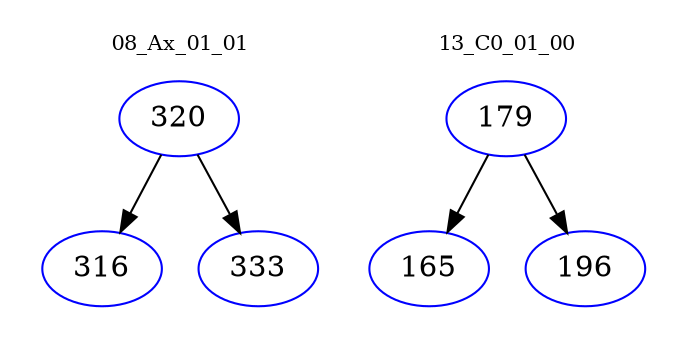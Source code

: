 digraph{
subgraph cluster_0 {
color = white
label = "08_Ax_01_01";
fontsize=10;
T0_320 [label="320", color="blue"]
T0_320 -> T0_316 [color="black"]
T0_316 [label="316", color="blue"]
T0_320 -> T0_333 [color="black"]
T0_333 [label="333", color="blue"]
}
subgraph cluster_1 {
color = white
label = "13_C0_01_00";
fontsize=10;
T1_179 [label="179", color="blue"]
T1_179 -> T1_165 [color="black"]
T1_165 [label="165", color="blue"]
T1_179 -> T1_196 [color="black"]
T1_196 [label="196", color="blue"]
}
}
